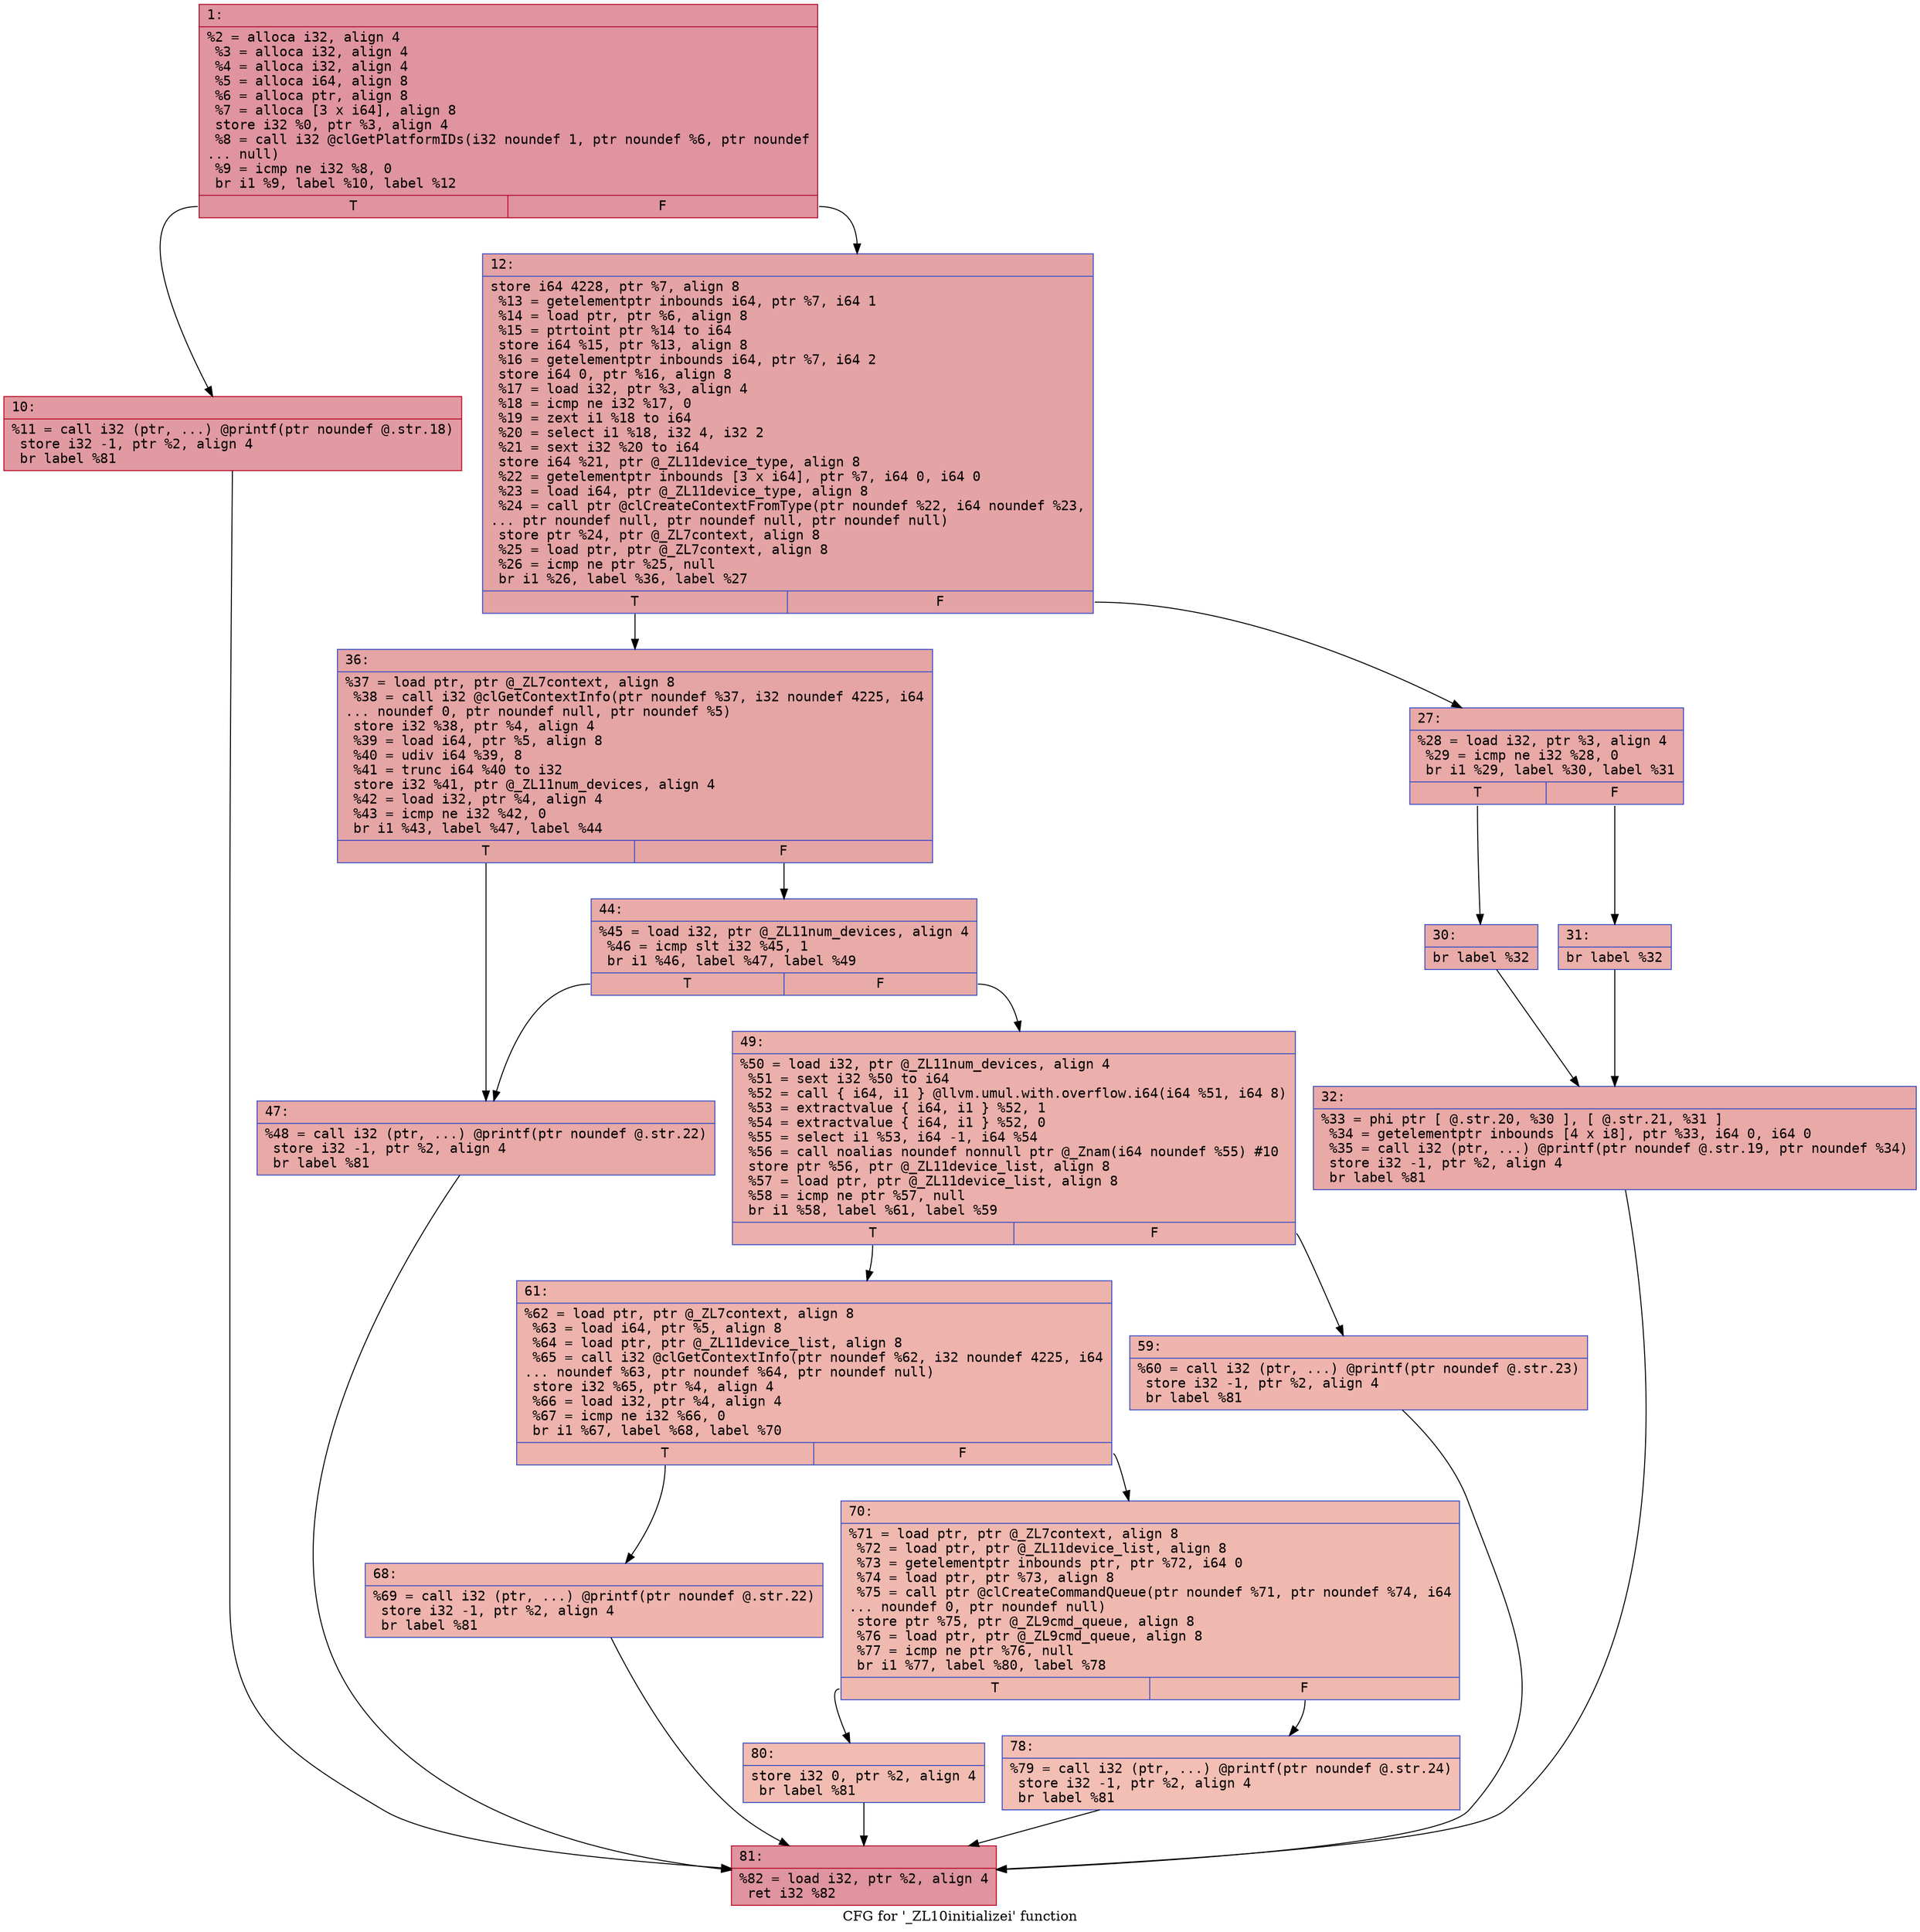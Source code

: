 digraph "CFG for '_ZL10initializei' function" {
	label="CFG for '_ZL10initializei' function";

	Node0x600003292d50 [shape=record,color="#b70d28ff", style=filled, fillcolor="#b70d2870" fontname="Courier",label="{1:\l|  %2 = alloca i32, align 4\l  %3 = alloca i32, align 4\l  %4 = alloca i32, align 4\l  %5 = alloca i64, align 8\l  %6 = alloca ptr, align 8\l  %7 = alloca [3 x i64], align 8\l  store i32 %0, ptr %3, align 4\l  %8 = call i32 @clGetPlatformIDs(i32 noundef 1, ptr noundef %6, ptr noundef\l... null)\l  %9 = icmp ne i32 %8, 0\l  br i1 %9, label %10, label %12\l|{<s0>T|<s1>F}}"];
	Node0x600003292d50:s0 -> Node0x600003292da0[tooltip="1 -> 10\nProbability 62.50%" ];
	Node0x600003292d50:s1 -> Node0x600003292df0[tooltip="1 -> 12\nProbability 37.50%" ];
	Node0x600003292da0 [shape=record,color="#b70d28ff", style=filled, fillcolor="#bb1b2c70" fontname="Courier",label="{10:\l|  %11 = call i32 (ptr, ...) @printf(ptr noundef @.str.18)\l  store i32 -1, ptr %2, align 4\l  br label %81\l}"];
	Node0x600003292da0 -> Node0x6000032932a0[tooltip="10 -> 81\nProbability 100.00%" ];
	Node0x600003292df0 [shape=record,color="#3d50c3ff", style=filled, fillcolor="#c32e3170" fontname="Courier",label="{12:\l|  store i64 4228, ptr %7, align 8\l  %13 = getelementptr inbounds i64, ptr %7, i64 1\l  %14 = load ptr, ptr %6, align 8\l  %15 = ptrtoint ptr %14 to i64\l  store i64 %15, ptr %13, align 8\l  %16 = getelementptr inbounds i64, ptr %7, i64 2\l  store i64 0, ptr %16, align 8\l  %17 = load i32, ptr %3, align 4\l  %18 = icmp ne i32 %17, 0\l  %19 = zext i1 %18 to i64\l  %20 = select i1 %18, i32 4, i32 2\l  %21 = sext i32 %20 to i64\l  store i64 %21, ptr @_ZL11device_type, align 8\l  %22 = getelementptr inbounds [3 x i64], ptr %7, i64 0, i64 0\l  %23 = load i64, ptr @_ZL11device_type, align 8\l  %24 = call ptr @clCreateContextFromType(ptr noundef %22, i64 noundef %23,\l... ptr noundef null, ptr noundef null, ptr noundef null)\l  store ptr %24, ptr @_ZL7context, align 8\l  %25 = load ptr, ptr @_ZL7context, align 8\l  %26 = icmp ne ptr %25, null\l  br i1 %26, label %36, label %27\l|{<s0>T|<s1>F}}"];
	Node0x600003292df0:s0 -> Node0x600003292f80[tooltip="12 -> 36\nProbability 62.50%" ];
	Node0x600003292df0:s1 -> Node0x600003292e40[tooltip="12 -> 27\nProbability 37.50%" ];
	Node0x600003292e40 [shape=record,color="#3d50c3ff", style=filled, fillcolor="#ca3b3770" fontname="Courier",label="{27:\l|  %28 = load i32, ptr %3, align 4\l  %29 = icmp ne i32 %28, 0\l  br i1 %29, label %30, label %31\l|{<s0>T|<s1>F}}"];
	Node0x600003292e40:s0 -> Node0x600003292e90[tooltip="27 -> 30\nProbability 62.50%" ];
	Node0x600003292e40:s1 -> Node0x600003292ee0[tooltip="27 -> 31\nProbability 37.50%" ];
	Node0x600003292e90 [shape=record,color="#3d50c3ff", style=filled, fillcolor="#cc403a70" fontname="Courier",label="{30:\l|  br label %32\l}"];
	Node0x600003292e90 -> Node0x600003292f30[tooltip="30 -> 32\nProbability 100.00%" ];
	Node0x600003292ee0 [shape=record,color="#3d50c3ff", style=filled, fillcolor="#d24b4070" fontname="Courier",label="{31:\l|  br label %32\l}"];
	Node0x600003292ee0 -> Node0x600003292f30[tooltip="31 -> 32\nProbability 100.00%" ];
	Node0x600003292f30 [shape=record,color="#3d50c3ff", style=filled, fillcolor="#ca3b3770" fontname="Courier",label="{32:\l|  %33 = phi ptr [ @.str.20, %30 ], [ @.str.21, %31 ]\l  %34 = getelementptr inbounds [4 x i8], ptr %33, i64 0, i64 0\l  %35 = call i32 (ptr, ...) @printf(ptr noundef @.str.19, ptr noundef %34)\l  store i32 -1, ptr %2, align 4\l  br label %81\l}"];
	Node0x600003292f30 -> Node0x6000032932a0[tooltip="32 -> 81\nProbability 100.00%" ];
	Node0x600003292f80 [shape=record,color="#3d50c3ff", style=filled, fillcolor="#c5333470" fontname="Courier",label="{36:\l|  %37 = load ptr, ptr @_ZL7context, align 8\l  %38 = call i32 @clGetContextInfo(ptr noundef %37, i32 noundef 4225, i64\l... noundef 0, ptr noundef null, ptr noundef %5)\l  store i32 %38, ptr %4, align 4\l  %39 = load i64, ptr %5, align 8\l  %40 = udiv i64 %39, 8\l  %41 = trunc i64 %40 to i32\l  store i32 %41, ptr @_ZL11num_devices, align 4\l  %42 = load i32, ptr %4, align 4\l  %43 = icmp ne i32 %42, 0\l  br i1 %43, label %47, label %44\l|{<s0>T|<s1>F}}"];
	Node0x600003292f80:s0 -> Node0x600003293020[tooltip="36 -> 47\nProbability 62.50%" ];
	Node0x600003292f80:s1 -> Node0x600003292fd0[tooltip="36 -> 44\nProbability 37.50%" ];
	Node0x600003292fd0 [shape=record,color="#3d50c3ff", style=filled, fillcolor="#cc403a70" fontname="Courier",label="{44:\l|  %45 = load i32, ptr @_ZL11num_devices, align 4\l  %46 = icmp slt i32 %45, 1\l  br i1 %46, label %47, label %49\l|{<s0>T|<s1>F}}"];
	Node0x600003292fd0:s0 -> Node0x600003293020[tooltip="44 -> 47\nProbability 37.50%" ];
	Node0x600003292fd0:s1 -> Node0x600003293070[tooltip="44 -> 49\nProbability 62.50%" ];
	Node0x600003293020 [shape=record,color="#3d50c3ff", style=filled, fillcolor="#ca3b3770" fontname="Courier",label="{47:\l|  %48 = call i32 (ptr, ...) @printf(ptr noundef @.str.22)\l  store i32 -1, ptr %2, align 4\l  br label %81\l}"];
	Node0x600003293020 -> Node0x6000032932a0[tooltip="47 -> 81\nProbability 100.00%" ];
	Node0x600003293070 [shape=record,color="#3d50c3ff", style=filled, fillcolor="#d24b4070" fontname="Courier",label="{49:\l|  %50 = load i32, ptr @_ZL11num_devices, align 4\l  %51 = sext i32 %50 to i64\l  %52 = call \{ i64, i1 \} @llvm.umul.with.overflow.i64(i64 %51, i64 8)\l  %53 = extractvalue \{ i64, i1 \} %52, 1\l  %54 = extractvalue \{ i64, i1 \} %52, 0\l  %55 = select i1 %53, i64 -1, i64 %54\l  %56 = call noalias noundef nonnull ptr @_Znam(i64 noundef %55) #10\l  store ptr %56, ptr @_ZL11device_list, align 8\l  %57 = load ptr, ptr @_ZL11device_list, align 8\l  %58 = icmp ne ptr %57, null\l  br i1 %58, label %61, label %59\l|{<s0>T|<s1>F}}"];
	Node0x600003293070:s0 -> Node0x600003293110[tooltip="49 -> 61\nProbability 62.50%" ];
	Node0x600003293070:s1 -> Node0x6000032930c0[tooltip="49 -> 59\nProbability 37.50%" ];
	Node0x6000032930c0 [shape=record,color="#3d50c3ff", style=filled, fillcolor="#d8564670" fontname="Courier",label="{59:\l|  %60 = call i32 (ptr, ...) @printf(ptr noundef @.str.23)\l  store i32 -1, ptr %2, align 4\l  br label %81\l}"];
	Node0x6000032930c0 -> Node0x6000032932a0[tooltip="59 -> 81\nProbability 100.00%" ];
	Node0x600003293110 [shape=record,color="#3d50c3ff", style=filled, fillcolor="#d6524470" fontname="Courier",label="{61:\l|  %62 = load ptr, ptr @_ZL7context, align 8\l  %63 = load i64, ptr %5, align 8\l  %64 = load ptr, ptr @_ZL11device_list, align 8\l  %65 = call i32 @clGetContextInfo(ptr noundef %62, i32 noundef 4225, i64\l... noundef %63, ptr noundef %64, ptr noundef null)\l  store i32 %65, ptr %4, align 4\l  %66 = load i32, ptr %4, align 4\l  %67 = icmp ne i32 %66, 0\l  br i1 %67, label %68, label %70\l|{<s0>T|<s1>F}}"];
	Node0x600003293110:s0 -> Node0x600003293160[tooltip="61 -> 68\nProbability 62.50%" ];
	Node0x600003293110:s1 -> Node0x6000032931b0[tooltip="61 -> 70\nProbability 37.50%" ];
	Node0x600003293160 [shape=record,color="#3d50c3ff", style=filled, fillcolor="#d8564670" fontname="Courier",label="{68:\l|  %69 = call i32 (ptr, ...) @printf(ptr noundef @.str.22)\l  store i32 -1, ptr %2, align 4\l  br label %81\l}"];
	Node0x600003293160 -> Node0x6000032932a0[tooltip="68 -> 81\nProbability 100.00%" ];
	Node0x6000032931b0 [shape=record,color="#3d50c3ff", style=filled, fillcolor="#de614d70" fontname="Courier",label="{70:\l|  %71 = load ptr, ptr @_ZL7context, align 8\l  %72 = load ptr, ptr @_ZL11device_list, align 8\l  %73 = getelementptr inbounds ptr, ptr %72, i64 0\l  %74 = load ptr, ptr %73, align 8\l  %75 = call ptr @clCreateCommandQueue(ptr noundef %71, ptr noundef %74, i64\l... noundef 0, ptr noundef null)\l  store ptr %75, ptr @_ZL9cmd_queue, align 8\l  %76 = load ptr, ptr @_ZL9cmd_queue, align 8\l  %77 = icmp ne ptr %76, null\l  br i1 %77, label %80, label %78\l|{<s0>T|<s1>F}}"];
	Node0x6000032931b0:s0 -> Node0x600003293250[tooltip="70 -> 80\nProbability 62.50%" ];
	Node0x6000032931b0:s1 -> Node0x600003293200[tooltip="70 -> 78\nProbability 37.50%" ];
	Node0x600003293200 [shape=record,color="#3d50c3ff", style=filled, fillcolor="#e36c5570" fontname="Courier",label="{78:\l|  %79 = call i32 (ptr, ...) @printf(ptr noundef @.str.24)\l  store i32 -1, ptr %2, align 4\l  br label %81\l}"];
	Node0x600003293200 -> Node0x6000032932a0[tooltip="78 -> 81\nProbability 100.00%" ];
	Node0x600003293250 [shape=record,color="#3d50c3ff", style=filled, fillcolor="#e1675170" fontname="Courier",label="{80:\l|  store i32 0, ptr %2, align 4\l  br label %81\l}"];
	Node0x600003293250 -> Node0x6000032932a0[tooltip="80 -> 81\nProbability 100.00%" ];
	Node0x6000032932a0 [shape=record,color="#b70d28ff", style=filled, fillcolor="#b70d2870" fontname="Courier",label="{81:\l|  %82 = load i32, ptr %2, align 4\l  ret i32 %82\l}"];
}
